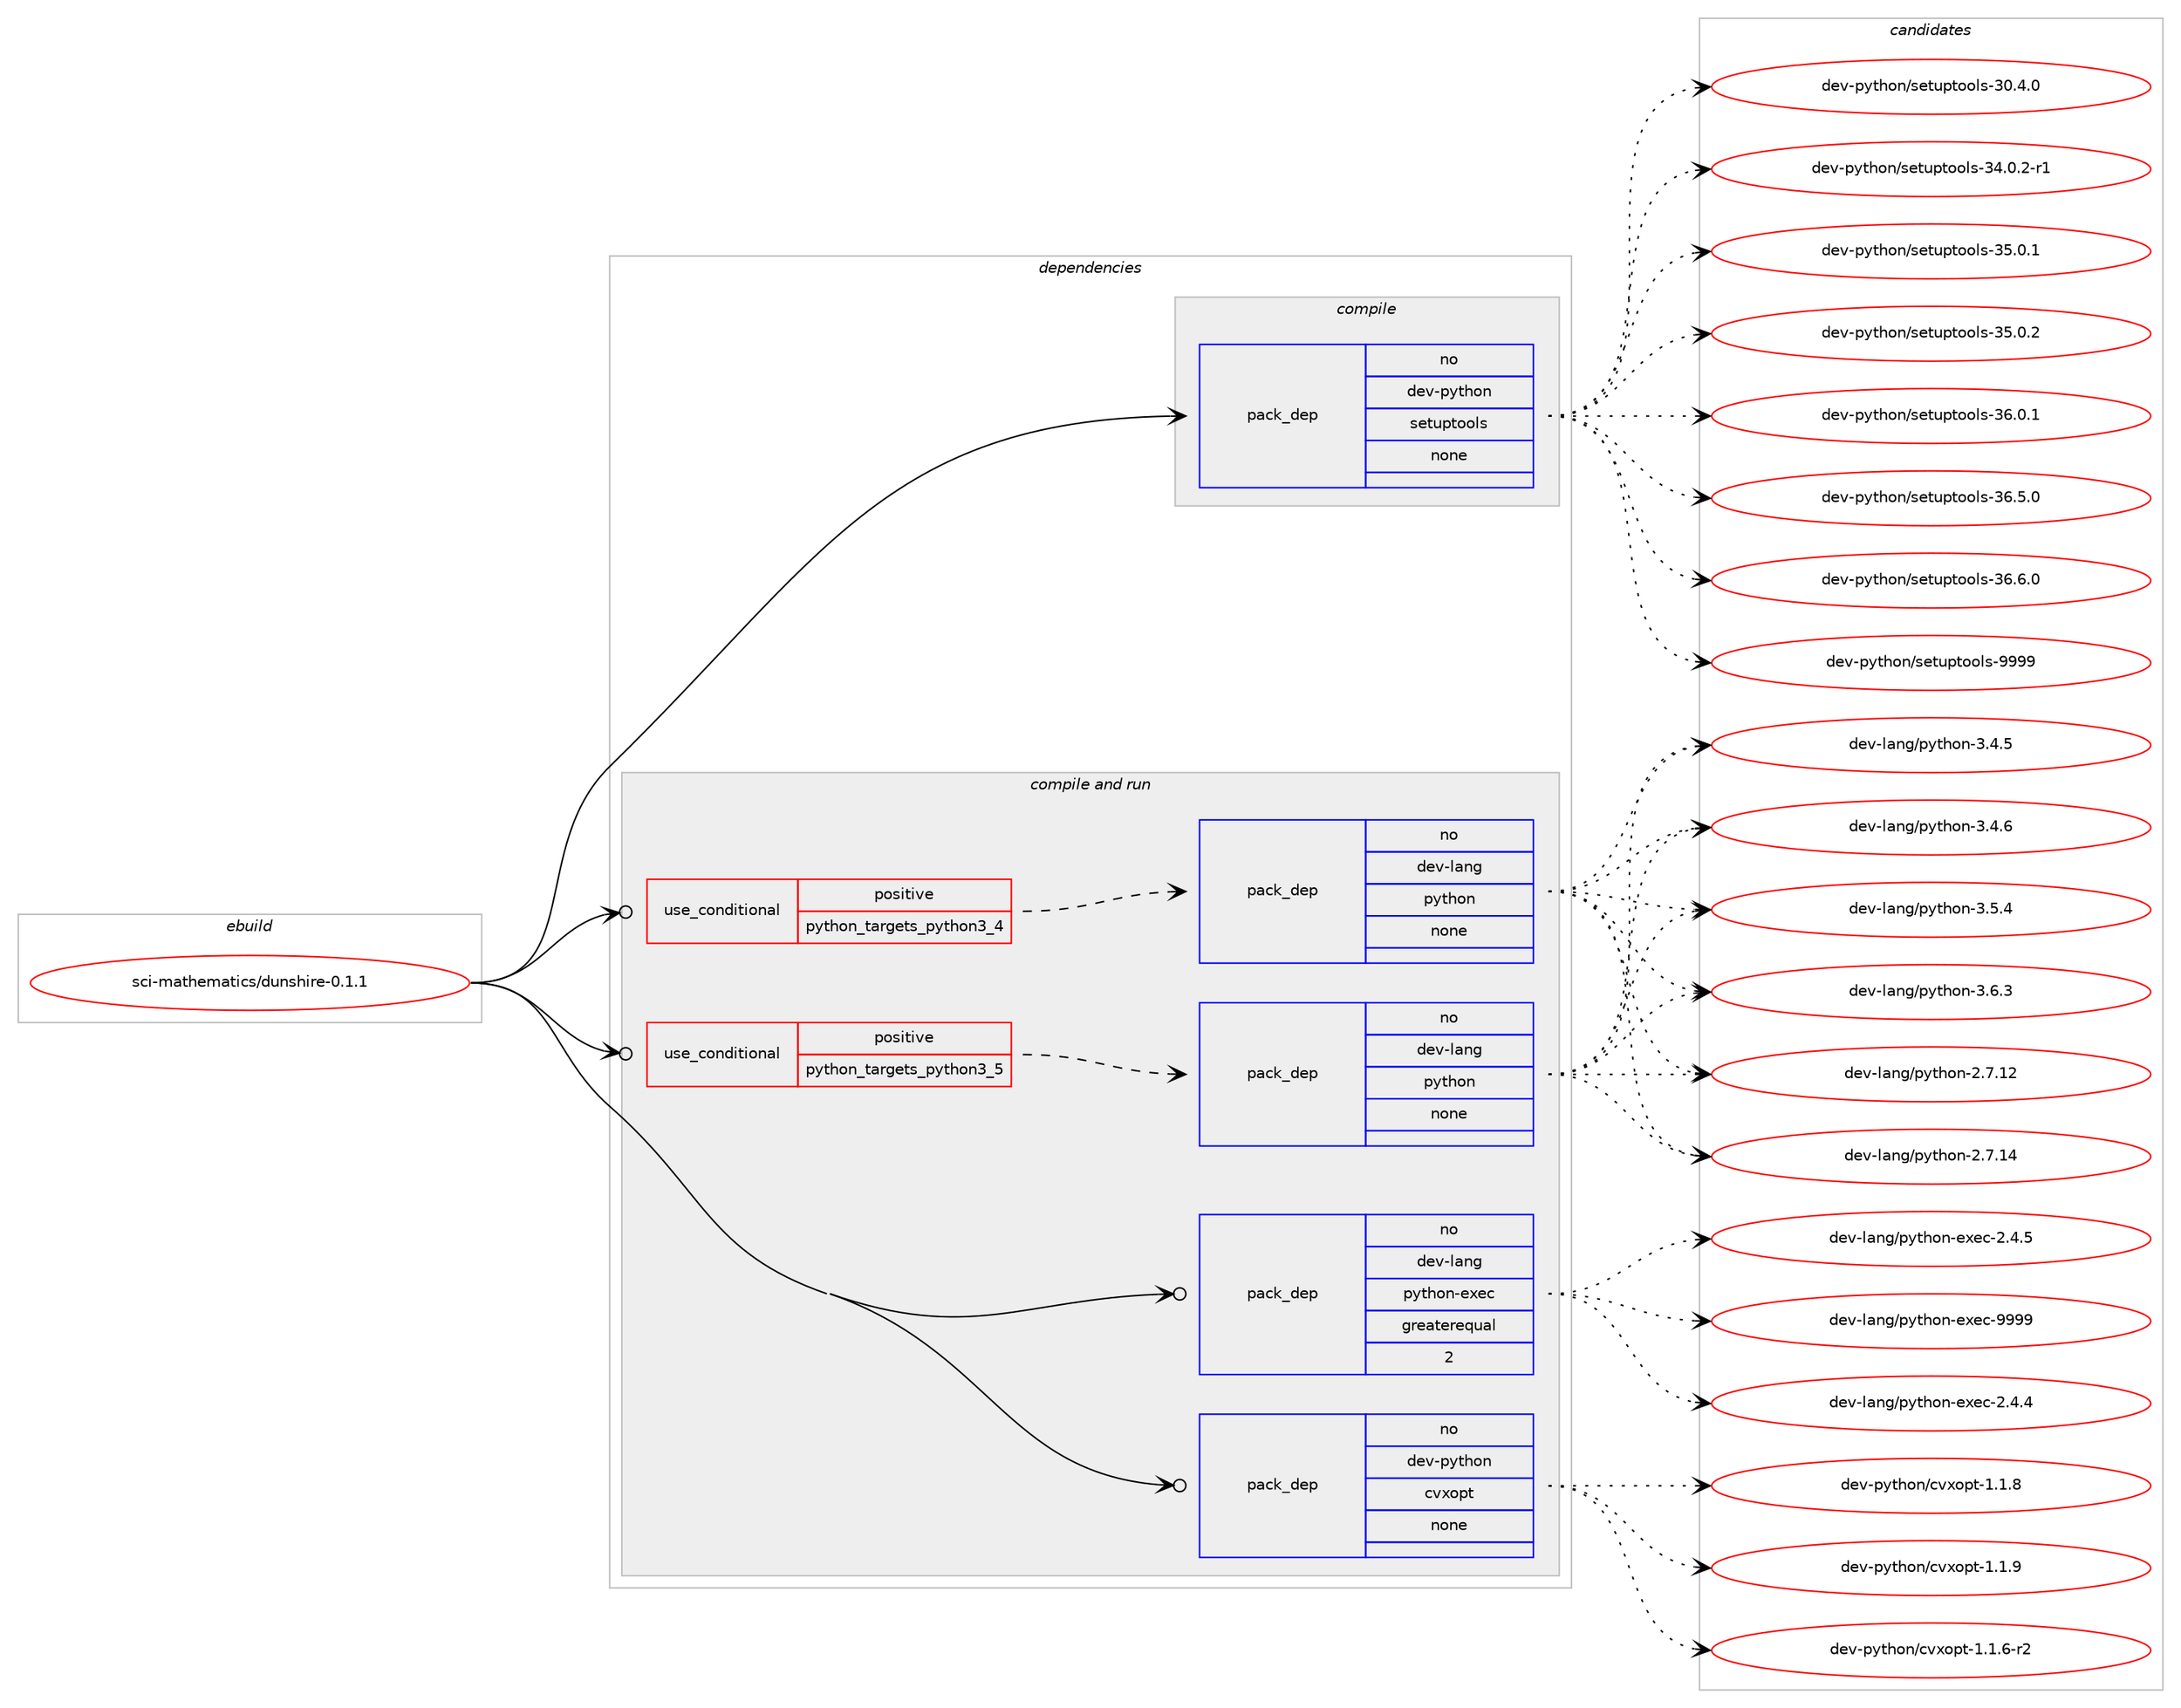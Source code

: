 digraph prolog {

# *************
# Graph options
# *************

newrank=true;
concentrate=true;
compound=true;
graph [rankdir=LR,fontname=Helvetica,fontsize=10,ranksep=1.5];#, ranksep=2.5, nodesep=0.2];
edge  [arrowhead=vee];
node  [fontname=Helvetica,fontsize=10];

# **********
# The ebuild
# **********

subgraph cluster_leftcol {
color=gray;
rank=same;
label=<<i>ebuild</i>>;
id [label="sci-mathematics/dunshire-0.1.1", color=red, width=4, href="../sci-mathematics/dunshire-0.1.1.svg"];
}

# ****************
# The dependencies
# ****************

subgraph cluster_midcol {
color=gray;
label=<<i>dependencies</i>>;
subgraph cluster_compile {
fillcolor="#eeeeee";
style=filled;
label=<<i>compile</i>>;
subgraph pack335658 {
dependency454906 [label=<<TABLE BORDER="0" CELLBORDER="1" CELLSPACING="0" CELLPADDING="4" WIDTH="220"><TR><TD ROWSPAN="6" CELLPADDING="30">pack_dep</TD></TR><TR><TD WIDTH="110">no</TD></TR><TR><TD>dev-python</TD></TR><TR><TD>setuptools</TD></TR><TR><TD>none</TD></TR><TR><TD></TD></TR></TABLE>>, shape=none, color=blue];
}
id:e -> dependency454906:w [weight=20,style="solid",arrowhead="vee"];
}
subgraph cluster_compileandrun {
fillcolor="#eeeeee";
style=filled;
label=<<i>compile and run</i>>;
subgraph cond111295 {
dependency454907 [label=<<TABLE BORDER="0" CELLBORDER="1" CELLSPACING="0" CELLPADDING="4"><TR><TD ROWSPAN="3" CELLPADDING="10">use_conditional</TD></TR><TR><TD>positive</TD></TR><TR><TD>python_targets_python3_4</TD></TR></TABLE>>, shape=none, color=red];
subgraph pack335659 {
dependency454908 [label=<<TABLE BORDER="0" CELLBORDER="1" CELLSPACING="0" CELLPADDING="4" WIDTH="220"><TR><TD ROWSPAN="6" CELLPADDING="30">pack_dep</TD></TR><TR><TD WIDTH="110">no</TD></TR><TR><TD>dev-lang</TD></TR><TR><TD>python</TD></TR><TR><TD>none</TD></TR><TR><TD></TD></TR></TABLE>>, shape=none, color=blue];
}
dependency454907:e -> dependency454908:w [weight=20,style="dashed",arrowhead="vee"];
}
id:e -> dependency454907:w [weight=20,style="solid",arrowhead="odotvee"];
subgraph cond111296 {
dependency454909 [label=<<TABLE BORDER="0" CELLBORDER="1" CELLSPACING="0" CELLPADDING="4"><TR><TD ROWSPAN="3" CELLPADDING="10">use_conditional</TD></TR><TR><TD>positive</TD></TR><TR><TD>python_targets_python3_5</TD></TR></TABLE>>, shape=none, color=red];
subgraph pack335660 {
dependency454910 [label=<<TABLE BORDER="0" CELLBORDER="1" CELLSPACING="0" CELLPADDING="4" WIDTH="220"><TR><TD ROWSPAN="6" CELLPADDING="30">pack_dep</TD></TR><TR><TD WIDTH="110">no</TD></TR><TR><TD>dev-lang</TD></TR><TR><TD>python</TD></TR><TR><TD>none</TD></TR><TR><TD></TD></TR></TABLE>>, shape=none, color=blue];
}
dependency454909:e -> dependency454910:w [weight=20,style="dashed",arrowhead="vee"];
}
id:e -> dependency454909:w [weight=20,style="solid",arrowhead="odotvee"];
subgraph pack335661 {
dependency454911 [label=<<TABLE BORDER="0" CELLBORDER="1" CELLSPACING="0" CELLPADDING="4" WIDTH="220"><TR><TD ROWSPAN="6" CELLPADDING="30">pack_dep</TD></TR><TR><TD WIDTH="110">no</TD></TR><TR><TD>dev-lang</TD></TR><TR><TD>python-exec</TD></TR><TR><TD>greaterequal</TD></TR><TR><TD>2</TD></TR></TABLE>>, shape=none, color=blue];
}
id:e -> dependency454911:w [weight=20,style="solid",arrowhead="odotvee"];
subgraph pack335662 {
dependency454912 [label=<<TABLE BORDER="0" CELLBORDER="1" CELLSPACING="0" CELLPADDING="4" WIDTH="220"><TR><TD ROWSPAN="6" CELLPADDING="30">pack_dep</TD></TR><TR><TD WIDTH="110">no</TD></TR><TR><TD>dev-python</TD></TR><TR><TD>cvxopt</TD></TR><TR><TD>none</TD></TR><TR><TD></TD></TR></TABLE>>, shape=none, color=blue];
}
id:e -> dependency454912:w [weight=20,style="solid",arrowhead="odotvee"];
}
subgraph cluster_run {
fillcolor="#eeeeee";
style=filled;
label=<<i>run</i>>;
}
}

# **************
# The candidates
# **************

subgraph cluster_choices {
rank=same;
color=gray;
label=<<i>candidates</i>>;

subgraph choice335658 {
color=black;
nodesep=1;
choice100101118451121211161041111104711510111611711211611111110811545514846524648 [label="dev-python/setuptools-30.4.0", color=red, width=4,href="../dev-python/setuptools-30.4.0.svg"];
choice1001011184511212111610411111047115101116117112116111111108115455152464846504511449 [label="dev-python/setuptools-34.0.2-r1", color=red, width=4,href="../dev-python/setuptools-34.0.2-r1.svg"];
choice100101118451121211161041111104711510111611711211611111110811545515346484649 [label="dev-python/setuptools-35.0.1", color=red, width=4,href="../dev-python/setuptools-35.0.1.svg"];
choice100101118451121211161041111104711510111611711211611111110811545515346484650 [label="dev-python/setuptools-35.0.2", color=red, width=4,href="../dev-python/setuptools-35.0.2.svg"];
choice100101118451121211161041111104711510111611711211611111110811545515446484649 [label="dev-python/setuptools-36.0.1", color=red, width=4,href="../dev-python/setuptools-36.0.1.svg"];
choice100101118451121211161041111104711510111611711211611111110811545515446534648 [label="dev-python/setuptools-36.5.0", color=red, width=4,href="../dev-python/setuptools-36.5.0.svg"];
choice100101118451121211161041111104711510111611711211611111110811545515446544648 [label="dev-python/setuptools-36.6.0", color=red, width=4,href="../dev-python/setuptools-36.6.0.svg"];
choice10010111845112121116104111110471151011161171121161111111081154557575757 [label="dev-python/setuptools-9999", color=red, width=4,href="../dev-python/setuptools-9999.svg"];
dependency454906:e -> choice100101118451121211161041111104711510111611711211611111110811545514846524648:w [style=dotted,weight="100"];
dependency454906:e -> choice1001011184511212111610411111047115101116117112116111111108115455152464846504511449:w [style=dotted,weight="100"];
dependency454906:e -> choice100101118451121211161041111104711510111611711211611111110811545515346484649:w [style=dotted,weight="100"];
dependency454906:e -> choice100101118451121211161041111104711510111611711211611111110811545515346484650:w [style=dotted,weight="100"];
dependency454906:e -> choice100101118451121211161041111104711510111611711211611111110811545515446484649:w [style=dotted,weight="100"];
dependency454906:e -> choice100101118451121211161041111104711510111611711211611111110811545515446534648:w [style=dotted,weight="100"];
dependency454906:e -> choice100101118451121211161041111104711510111611711211611111110811545515446544648:w [style=dotted,weight="100"];
dependency454906:e -> choice10010111845112121116104111110471151011161171121161111111081154557575757:w [style=dotted,weight="100"];
}
subgraph choice335659 {
color=black;
nodesep=1;
choice10010111845108971101034711212111610411111045504655464950 [label="dev-lang/python-2.7.12", color=red, width=4,href="../dev-lang/python-2.7.12.svg"];
choice10010111845108971101034711212111610411111045504655464952 [label="dev-lang/python-2.7.14", color=red, width=4,href="../dev-lang/python-2.7.14.svg"];
choice100101118451089711010347112121116104111110455146524653 [label="dev-lang/python-3.4.5", color=red, width=4,href="../dev-lang/python-3.4.5.svg"];
choice100101118451089711010347112121116104111110455146524654 [label="dev-lang/python-3.4.6", color=red, width=4,href="../dev-lang/python-3.4.6.svg"];
choice100101118451089711010347112121116104111110455146534652 [label="dev-lang/python-3.5.4", color=red, width=4,href="../dev-lang/python-3.5.4.svg"];
choice100101118451089711010347112121116104111110455146544651 [label="dev-lang/python-3.6.3", color=red, width=4,href="../dev-lang/python-3.6.3.svg"];
dependency454908:e -> choice10010111845108971101034711212111610411111045504655464950:w [style=dotted,weight="100"];
dependency454908:e -> choice10010111845108971101034711212111610411111045504655464952:w [style=dotted,weight="100"];
dependency454908:e -> choice100101118451089711010347112121116104111110455146524653:w [style=dotted,weight="100"];
dependency454908:e -> choice100101118451089711010347112121116104111110455146524654:w [style=dotted,weight="100"];
dependency454908:e -> choice100101118451089711010347112121116104111110455146534652:w [style=dotted,weight="100"];
dependency454908:e -> choice100101118451089711010347112121116104111110455146544651:w [style=dotted,weight="100"];
}
subgraph choice335660 {
color=black;
nodesep=1;
choice10010111845108971101034711212111610411111045504655464950 [label="dev-lang/python-2.7.12", color=red, width=4,href="../dev-lang/python-2.7.12.svg"];
choice10010111845108971101034711212111610411111045504655464952 [label="dev-lang/python-2.7.14", color=red, width=4,href="../dev-lang/python-2.7.14.svg"];
choice100101118451089711010347112121116104111110455146524653 [label="dev-lang/python-3.4.5", color=red, width=4,href="../dev-lang/python-3.4.5.svg"];
choice100101118451089711010347112121116104111110455146524654 [label="dev-lang/python-3.4.6", color=red, width=4,href="../dev-lang/python-3.4.6.svg"];
choice100101118451089711010347112121116104111110455146534652 [label="dev-lang/python-3.5.4", color=red, width=4,href="../dev-lang/python-3.5.4.svg"];
choice100101118451089711010347112121116104111110455146544651 [label="dev-lang/python-3.6.3", color=red, width=4,href="../dev-lang/python-3.6.3.svg"];
dependency454910:e -> choice10010111845108971101034711212111610411111045504655464950:w [style=dotted,weight="100"];
dependency454910:e -> choice10010111845108971101034711212111610411111045504655464952:w [style=dotted,weight="100"];
dependency454910:e -> choice100101118451089711010347112121116104111110455146524653:w [style=dotted,weight="100"];
dependency454910:e -> choice100101118451089711010347112121116104111110455146524654:w [style=dotted,weight="100"];
dependency454910:e -> choice100101118451089711010347112121116104111110455146534652:w [style=dotted,weight="100"];
dependency454910:e -> choice100101118451089711010347112121116104111110455146544651:w [style=dotted,weight="100"];
}
subgraph choice335661 {
color=black;
nodesep=1;
choice1001011184510897110103471121211161041111104510112010199455046524652 [label="dev-lang/python-exec-2.4.4", color=red, width=4,href="../dev-lang/python-exec-2.4.4.svg"];
choice1001011184510897110103471121211161041111104510112010199455046524653 [label="dev-lang/python-exec-2.4.5", color=red, width=4,href="../dev-lang/python-exec-2.4.5.svg"];
choice10010111845108971101034711212111610411111045101120101994557575757 [label="dev-lang/python-exec-9999", color=red, width=4,href="../dev-lang/python-exec-9999.svg"];
dependency454911:e -> choice1001011184510897110103471121211161041111104510112010199455046524652:w [style=dotted,weight="100"];
dependency454911:e -> choice1001011184510897110103471121211161041111104510112010199455046524653:w [style=dotted,weight="100"];
dependency454911:e -> choice10010111845108971101034711212111610411111045101120101994557575757:w [style=dotted,weight="100"];
}
subgraph choice335662 {
color=black;
nodesep=1;
choice1001011184511212111610411111047991181201111121164549464946544511450 [label="dev-python/cvxopt-1.1.6-r2", color=red, width=4,href="../dev-python/cvxopt-1.1.6-r2.svg"];
choice100101118451121211161041111104799118120111112116454946494656 [label="dev-python/cvxopt-1.1.8", color=red, width=4,href="../dev-python/cvxopt-1.1.8.svg"];
choice100101118451121211161041111104799118120111112116454946494657 [label="dev-python/cvxopt-1.1.9", color=red, width=4,href="../dev-python/cvxopt-1.1.9.svg"];
dependency454912:e -> choice1001011184511212111610411111047991181201111121164549464946544511450:w [style=dotted,weight="100"];
dependency454912:e -> choice100101118451121211161041111104799118120111112116454946494656:w [style=dotted,weight="100"];
dependency454912:e -> choice100101118451121211161041111104799118120111112116454946494657:w [style=dotted,weight="100"];
}
}

}
